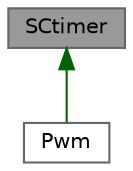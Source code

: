 digraph "SCtimer"
{
 // LATEX_PDF_SIZE
  bgcolor="transparent";
  edge [fontname=Helvetica,fontsize=10,labelfontname=Helvetica,labelfontsize=10];
  node [fontname=Helvetica,fontsize=10,shape=box,height=0.2,width=0.4];
  Node1 [id="Node000001",label="SCtimer",height=0.2,width=0.4,color="gray40", fillcolor="grey60", style="filled", fontcolor="black",tooltip="Clase del objeto SCtimer El objeto SCtimer debe ser heredado por quienes desen utilizar las interrucp..."];
  Node1 -> Node2 [id="edge1_Node000001_Node000002",dir="back",color="darkgreen",style="solid",tooltip=" "];
  Node2 [id="Node000002",label="Pwm",height=0.2,width=0.4,color="gray40", fillcolor="white", style="filled",URL="$class_pwm.html",tooltip="Clase del objeto Pwm."];
}
